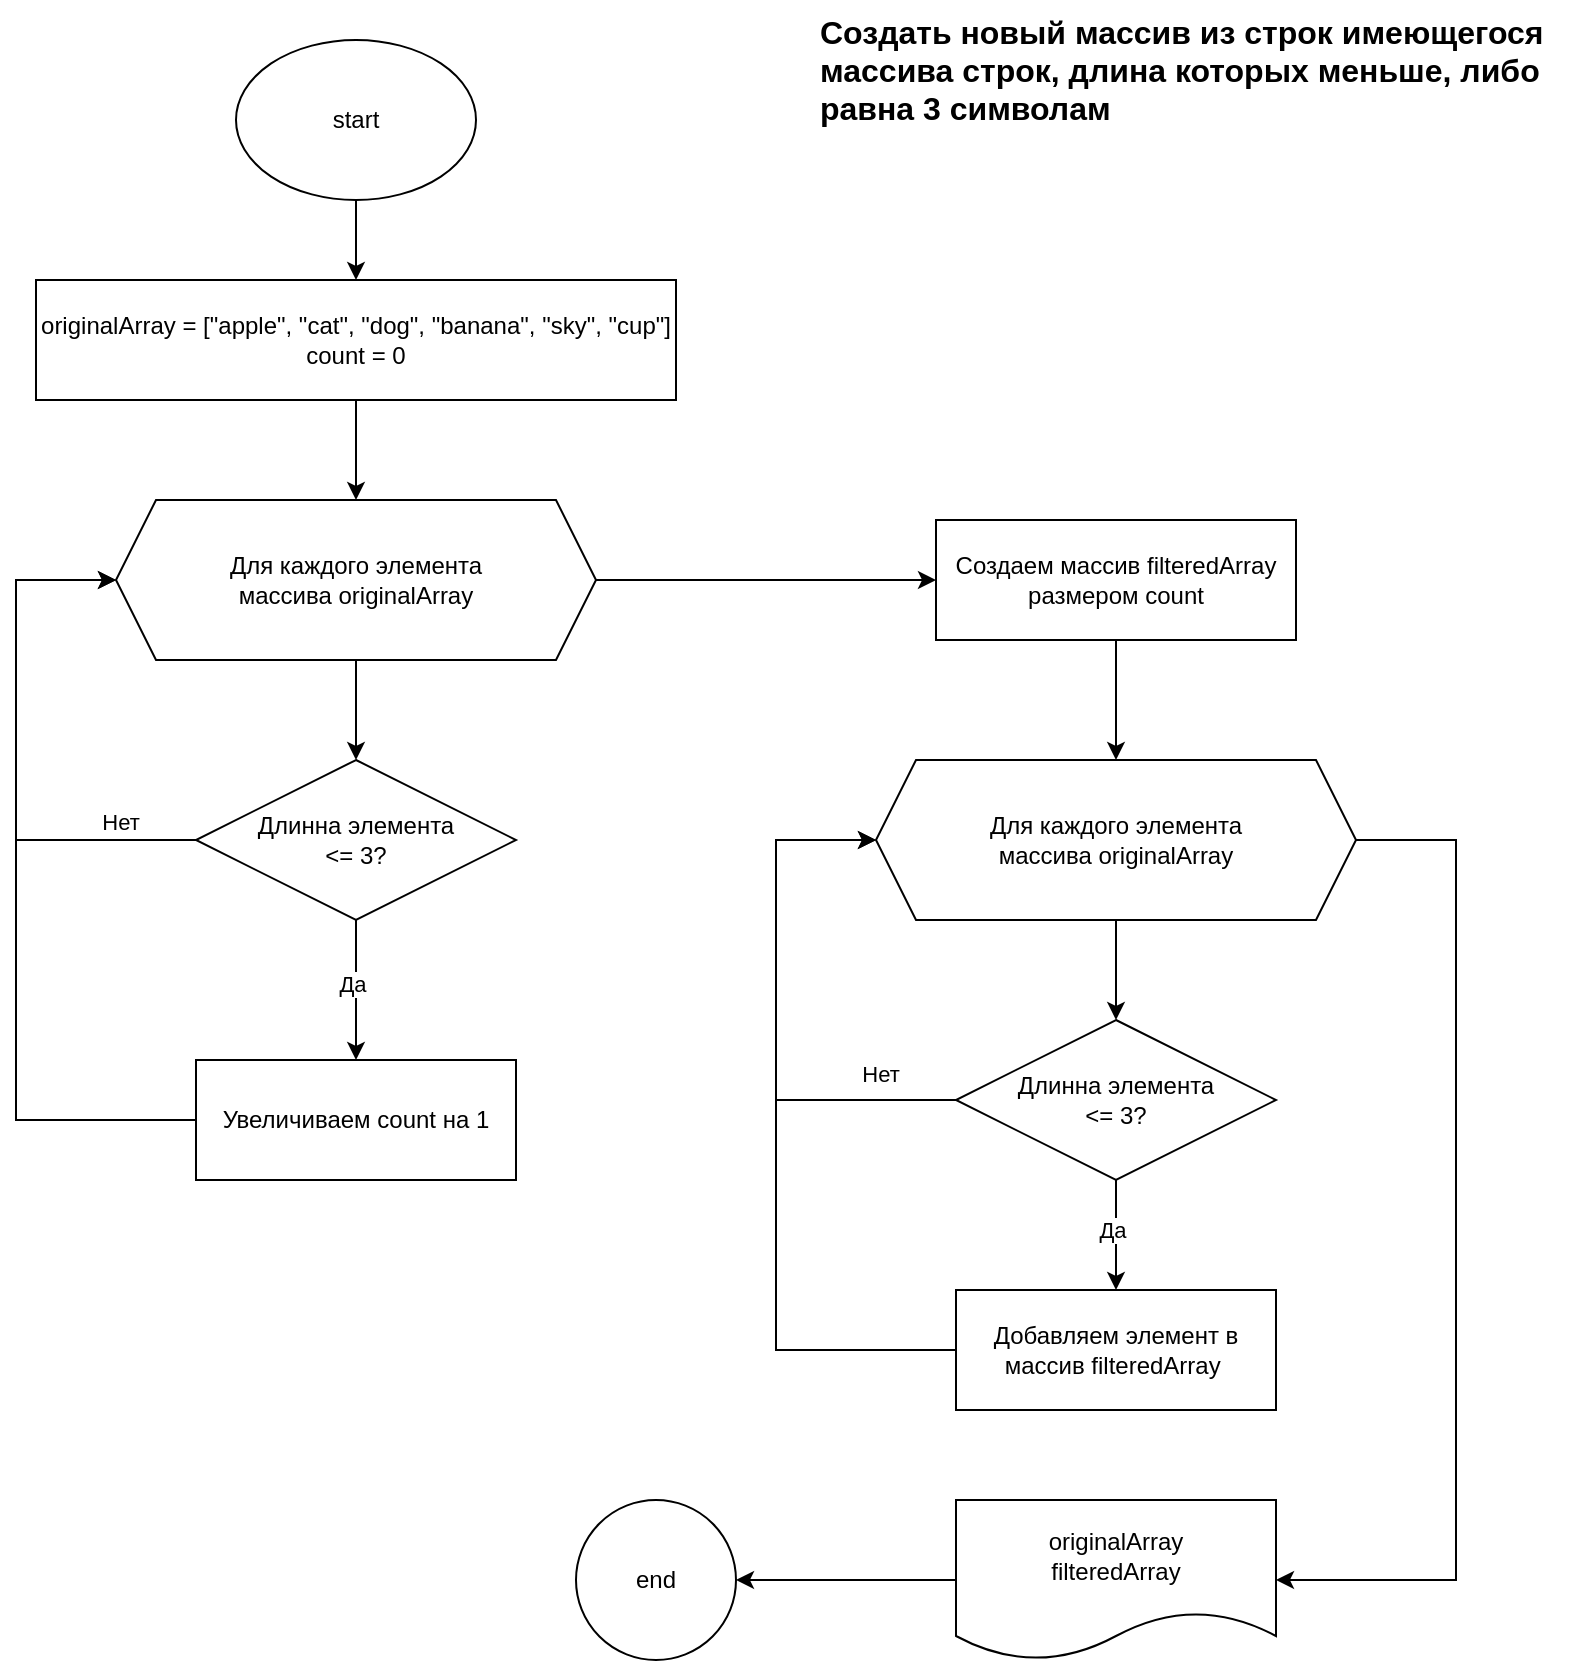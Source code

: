 <mxfile version="22.1.21" type="device">
  <diagram name="Страница — 1" id="Iuc0BcMgtrWhIU6IL4bO">
    <mxGraphModel dx="1434" dy="738" grid="1" gridSize="10" guides="1" tooltips="1" connect="1" arrows="1" fold="1" page="1" pageScale="1" pageWidth="827" pageHeight="1169" math="0" shadow="0">
      <root>
        <mxCell id="0" />
        <mxCell id="1" parent="0" />
        <mxCell id="6jrUPelpAg_V0vbnMmDs-33" value="" style="edgeStyle=orthogonalEdgeStyle;rounded=0;orthogonalLoop=1;jettySize=auto;html=1;" parent="1" source="6jrUPelpAg_V0vbnMmDs-30" target="6jrUPelpAg_V0vbnMmDs-32" edge="1">
          <mxGeometry relative="1" as="geometry" />
        </mxCell>
        <mxCell id="6jrUPelpAg_V0vbnMmDs-30" value="originalArray&lt;br&gt;filteredArray" style="shape=document;whiteSpace=wrap;html=1;boundedLbl=1;" parent="1" vertex="1">
          <mxGeometry x="510" y="770" width="160" height="80" as="geometry" />
        </mxCell>
        <mxCell id="6jrUPelpAg_V0vbnMmDs-32" value="end" style="ellipse;whiteSpace=wrap;html=1;" parent="1" vertex="1">
          <mxGeometry x="320" y="770" width="80" height="80" as="geometry" />
        </mxCell>
        <mxCell id="tUFwnBrAKpblymuU3KIJ-2" value="Создать новый массив из строк имеющегося массива строк, длина которых меньше, либо равна 3 символам" style="text;html=1;strokeColor=none;fillColor=none;align=left;verticalAlign=top;whiteSpace=wrap;rounded=0;fontStyle=1;fontSize=16;" vertex="1" parent="1">
          <mxGeometry x="440" y="20" width="387" height="80" as="geometry" />
        </mxCell>
        <mxCell id="tUFwnBrAKpblymuU3KIJ-6" value="" style="edgeStyle=orthogonalEdgeStyle;rounded=0;orthogonalLoop=1;jettySize=auto;html=1;" edge="1" parent="1" source="tUFwnBrAKpblymuU3KIJ-3" target="tUFwnBrAKpblymuU3KIJ-5">
          <mxGeometry relative="1" as="geometry" />
        </mxCell>
        <mxCell id="tUFwnBrAKpblymuU3KIJ-42" style="edgeStyle=orthogonalEdgeStyle;rounded=0;orthogonalLoop=1;jettySize=auto;html=1;entryX=0;entryY=0.5;entryDx=0;entryDy=0;" edge="1" parent="1" source="tUFwnBrAKpblymuU3KIJ-3" target="tUFwnBrAKpblymuU3KIJ-40">
          <mxGeometry relative="1" as="geometry" />
        </mxCell>
        <mxCell id="tUFwnBrAKpblymuU3KIJ-3" value="Для каждого элемента&lt;br&gt;массива originalArray" style="shape=hexagon;perimeter=hexagonPerimeter2;whiteSpace=wrap;html=1;fixedSize=1;" vertex="1" parent="1">
          <mxGeometry x="90" y="270" width="240" height="80" as="geometry" />
        </mxCell>
        <mxCell id="tUFwnBrAKpblymuU3KIJ-8" value="" style="edgeStyle=orthogonalEdgeStyle;rounded=0;orthogonalLoop=1;jettySize=auto;html=1;entryX=0.5;entryY=0;entryDx=0;entryDy=0;" edge="1" parent="1" source="tUFwnBrAKpblymuU3KIJ-5" target="tUFwnBrAKpblymuU3KIJ-38">
          <mxGeometry relative="1" as="geometry">
            <mxPoint x="210" y="550" as="targetPoint" />
          </mxGeometry>
        </mxCell>
        <mxCell id="tUFwnBrAKpblymuU3KIJ-9" value="Да" style="edgeLabel;html=1;align=center;verticalAlign=middle;resizable=0;points=[];" vertex="1" connectable="0" parent="tUFwnBrAKpblymuU3KIJ-8">
          <mxGeometry x="-0.091" y="-2" relative="1" as="geometry">
            <mxPoint as="offset" />
          </mxGeometry>
        </mxCell>
        <mxCell id="tUFwnBrAKpblymuU3KIJ-10" style="edgeStyle=orthogonalEdgeStyle;rounded=0;orthogonalLoop=1;jettySize=auto;html=1;entryX=0;entryY=0.5;entryDx=0;entryDy=0;exitX=0;exitY=0.5;exitDx=0;exitDy=0;" edge="1" parent="1" source="tUFwnBrAKpblymuU3KIJ-5" target="tUFwnBrAKpblymuU3KIJ-3">
          <mxGeometry relative="1" as="geometry">
            <Array as="points">
              <mxPoint x="40" y="440" />
              <mxPoint x="40" y="310" />
            </Array>
          </mxGeometry>
        </mxCell>
        <mxCell id="tUFwnBrAKpblymuU3KIJ-11" value="Нет" style="edgeLabel;html=1;align=center;verticalAlign=middle;resizable=0;points=[];" vertex="1" connectable="0" parent="tUFwnBrAKpblymuU3KIJ-10">
          <mxGeometry x="-0.714" y="-1" relative="1" as="geometry">
            <mxPoint y="-8" as="offset" />
          </mxGeometry>
        </mxCell>
        <mxCell id="tUFwnBrAKpblymuU3KIJ-5" value="Длинна элемента&lt;br&gt;&amp;lt;= 3?" style="rhombus;whiteSpace=wrap;html=1;" vertex="1" parent="1">
          <mxGeometry x="130" y="400" width="160" height="80" as="geometry" />
        </mxCell>
        <mxCell id="tUFwnBrAKpblymuU3KIJ-12" style="edgeStyle=orthogonalEdgeStyle;rounded=0;orthogonalLoop=1;jettySize=auto;html=1;entryX=0;entryY=0.5;entryDx=0;entryDy=0;exitX=0;exitY=0.5;exitDx=0;exitDy=0;" edge="1" parent="1" source="tUFwnBrAKpblymuU3KIJ-38" target="tUFwnBrAKpblymuU3KIJ-3">
          <mxGeometry relative="1" as="geometry">
            <mxPoint x="130" y="580" as="sourcePoint" />
            <Array as="points">
              <mxPoint x="40" y="580" />
              <mxPoint x="40" y="310" />
            </Array>
          </mxGeometry>
        </mxCell>
        <mxCell id="tUFwnBrAKpblymuU3KIJ-15" value="" style="edgeStyle=orthogonalEdgeStyle;rounded=0;orthogonalLoop=1;jettySize=auto;html=1;" edge="1" parent="1" source="tUFwnBrAKpblymuU3KIJ-16" target="tUFwnBrAKpblymuU3KIJ-21">
          <mxGeometry relative="1" as="geometry" />
        </mxCell>
        <mxCell id="tUFwnBrAKpblymuU3KIJ-33" value="" style="edgeStyle=orthogonalEdgeStyle;rounded=0;orthogonalLoop=1;jettySize=auto;html=1;exitX=1;exitY=0.5;exitDx=0;exitDy=0;entryX=1;entryY=0.5;entryDx=0;entryDy=0;" edge="1" parent="1" source="tUFwnBrAKpblymuU3KIJ-16" target="6jrUPelpAg_V0vbnMmDs-30">
          <mxGeometry relative="1" as="geometry">
            <Array as="points">
              <mxPoint x="760" y="440" />
              <mxPoint x="760" y="810" />
            </Array>
          </mxGeometry>
        </mxCell>
        <mxCell id="tUFwnBrAKpblymuU3KIJ-16" value="Для каждого элемента&lt;br&gt;массива originalArray" style="shape=hexagon;perimeter=hexagonPerimeter2;whiteSpace=wrap;html=1;fixedSize=1;" vertex="1" parent="1">
          <mxGeometry x="470" y="400" width="240" height="80" as="geometry" />
        </mxCell>
        <mxCell id="tUFwnBrAKpblymuU3KIJ-17" value="" style="edgeStyle=orthogonalEdgeStyle;rounded=0;orthogonalLoop=1;jettySize=auto;html=1;" edge="1" parent="1" source="tUFwnBrAKpblymuU3KIJ-21" target="tUFwnBrAKpblymuU3KIJ-23">
          <mxGeometry relative="1" as="geometry" />
        </mxCell>
        <mxCell id="tUFwnBrAKpblymuU3KIJ-18" value="Да" style="edgeLabel;html=1;align=center;verticalAlign=middle;resizable=0;points=[];" vertex="1" connectable="0" parent="tUFwnBrAKpblymuU3KIJ-17">
          <mxGeometry x="-0.091" y="-2" relative="1" as="geometry">
            <mxPoint as="offset" />
          </mxGeometry>
        </mxCell>
        <mxCell id="tUFwnBrAKpblymuU3KIJ-19" style="edgeStyle=orthogonalEdgeStyle;rounded=0;orthogonalLoop=1;jettySize=auto;html=1;entryX=0;entryY=0.5;entryDx=0;entryDy=0;exitX=0;exitY=0.5;exitDx=0;exitDy=0;" edge="1" parent="1" source="tUFwnBrAKpblymuU3KIJ-21" target="tUFwnBrAKpblymuU3KIJ-16">
          <mxGeometry relative="1" as="geometry">
            <Array as="points">
              <mxPoint x="420" y="570" />
              <mxPoint x="420" y="440" />
            </Array>
          </mxGeometry>
        </mxCell>
        <mxCell id="tUFwnBrAKpblymuU3KIJ-20" value="Нет" style="edgeLabel;html=1;align=center;verticalAlign=middle;resizable=0;points=[];" vertex="1" connectable="0" parent="tUFwnBrAKpblymuU3KIJ-19">
          <mxGeometry x="-0.714" y="-1" relative="1" as="geometry">
            <mxPoint y="-12" as="offset" />
          </mxGeometry>
        </mxCell>
        <mxCell id="tUFwnBrAKpblymuU3KIJ-21" value="Длинна элемента&lt;br&gt;&amp;lt;= 3?" style="rhombus;whiteSpace=wrap;html=1;" vertex="1" parent="1">
          <mxGeometry x="510" y="530" width="160" height="80" as="geometry" />
        </mxCell>
        <mxCell id="tUFwnBrAKpblymuU3KIJ-22" style="edgeStyle=orthogonalEdgeStyle;rounded=0;orthogonalLoop=1;jettySize=auto;html=1;entryX=0;entryY=0.5;entryDx=0;entryDy=0;exitX=0;exitY=0.5;exitDx=0;exitDy=0;" edge="1" parent="1" source="tUFwnBrAKpblymuU3KIJ-23" target="tUFwnBrAKpblymuU3KIJ-16">
          <mxGeometry relative="1" as="geometry">
            <Array as="points">
              <mxPoint x="420" y="695" />
              <mxPoint x="420" y="440" />
            </Array>
          </mxGeometry>
        </mxCell>
        <mxCell id="tUFwnBrAKpblymuU3KIJ-23" value="Добавляем элемент в массив filteredArray&amp;nbsp;" style="whiteSpace=wrap;html=1;" vertex="1" parent="1">
          <mxGeometry x="510" y="665" width="160" height="60" as="geometry" />
        </mxCell>
        <mxCell id="tUFwnBrAKpblymuU3KIJ-44" value="" style="edgeStyle=orthogonalEdgeStyle;rounded=0;orthogonalLoop=1;jettySize=auto;html=1;" edge="1" parent="1" source="tUFwnBrAKpblymuU3KIJ-26" target="tUFwnBrAKpblymuU3KIJ-43">
          <mxGeometry relative="1" as="geometry" />
        </mxCell>
        <mxCell id="tUFwnBrAKpblymuU3KIJ-26" value="start" style="ellipse;whiteSpace=wrap;html=1;" vertex="1" parent="1">
          <mxGeometry x="150" y="40" width="120" height="80" as="geometry" />
        </mxCell>
        <mxCell id="tUFwnBrAKpblymuU3KIJ-38" value="Увеличиваем count на 1" style="whiteSpace=wrap;html=1;" vertex="1" parent="1">
          <mxGeometry x="130" y="550" width="160" height="60" as="geometry" />
        </mxCell>
        <mxCell id="tUFwnBrAKpblymuU3KIJ-41" value="" style="edgeStyle=orthogonalEdgeStyle;rounded=0;orthogonalLoop=1;jettySize=auto;html=1;" edge="1" parent="1" source="tUFwnBrAKpblymuU3KIJ-40" target="tUFwnBrAKpblymuU3KIJ-16">
          <mxGeometry relative="1" as="geometry" />
        </mxCell>
        <mxCell id="tUFwnBrAKpblymuU3KIJ-40" value="Создаем массив filteredArray размером count" style="whiteSpace=wrap;html=1;" vertex="1" parent="1">
          <mxGeometry x="500" y="280" width="180" height="60" as="geometry" />
        </mxCell>
        <mxCell id="tUFwnBrAKpblymuU3KIJ-45" value="" style="edgeStyle=orthogonalEdgeStyle;rounded=0;orthogonalLoop=1;jettySize=auto;html=1;" edge="1" parent="1" source="tUFwnBrAKpblymuU3KIJ-43" target="tUFwnBrAKpblymuU3KIJ-3">
          <mxGeometry relative="1" as="geometry" />
        </mxCell>
        <mxCell id="tUFwnBrAKpblymuU3KIJ-43" value="originalArray = [&quot;apple&quot;, &quot;cat&quot;, &quot;dog&quot;, &quot;banana&quot;, &quot;sky&quot;, &quot;cup&quot;]&lt;br style=&quot;border-color: var(--border-color);&quot;&gt;count = 0" style="whiteSpace=wrap;html=1;" vertex="1" parent="1">
          <mxGeometry x="50" y="160" width="320" height="60" as="geometry" />
        </mxCell>
      </root>
    </mxGraphModel>
  </diagram>
</mxfile>
